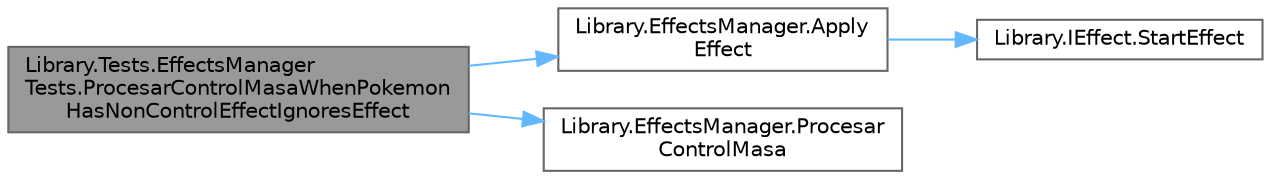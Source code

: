 digraph "Library.Tests.EffectsManagerTests.ProcesarControlMasaWhenPokemonHasNonControlEffectIgnoresEffect"
{
 // INTERACTIVE_SVG=YES
 // LATEX_PDF_SIZE
  bgcolor="transparent";
  edge [fontname=Helvetica,fontsize=10,labelfontname=Helvetica,labelfontsize=10];
  node [fontname=Helvetica,fontsize=10,shape=box,height=0.2,width=0.4];
  rankdir="LR";
  Node1 [id="Node000001",label="Library.Tests.EffectsManager\lTests.ProcesarControlMasaWhenPokemon\lHasNonControlEffectIgnoresEffect",height=0.2,width=0.4,color="gray40", fillcolor="grey60", style="filled", fontcolor="black",tooltip="Prueba que el método EffectsManager.ProcesarControlMasa ignore los efectos no controlables,..."];
  Node1 -> Node2 [id="edge1_Node000001_Node000002",color="steelblue1",style="solid",tooltip=" "];
  Node2 [id="Node000002",label="Library.EffectsManager.Apply\lEffect",height=0.2,width=0.4,color="grey40", fillcolor="white", style="filled",URL="$classLibrary_1_1EffectsManager.html#aae0813f486b305c6ecdaf7fd7e4a7695",tooltip="Aplica un efecto específico a un Pokémon."];
  Node2 -> Node3 [id="edge2_Node000002_Node000003",color="steelblue1",style="solid",tooltip=" "];
  Node3 [id="Node000003",label="Library.IEffect.StartEffect",height=0.2,width=0.4,color="grey40", fillcolor="white", style="filled",URL="$interfaceLibrary_1_1IEffect.html#adaeb62144a700e69f5f08d859ccaca64",tooltip="Inicia el efecto sobre un Pokémon. Este método debe definir cómo el efecto afecta al Pokémon al momen..."];
  Node1 -> Node4 [id="edge3_Node000001_Node000004",color="steelblue1",style="solid",tooltip=" "];
  Node4 [id="Node000004",label="Library.EffectsManager.Procesar\lControlMasa",height=0.2,width=0.4,color="grey40", fillcolor="white", style="filled",URL="$classLibrary_1_1EffectsManager.html#a0b9a49a0fc0ecd8a0e3a2e005e283944",tooltip="Procesa los efectos de control, como dormir o paralizar, y devuelve un mensaje que describe el result..."];
}
